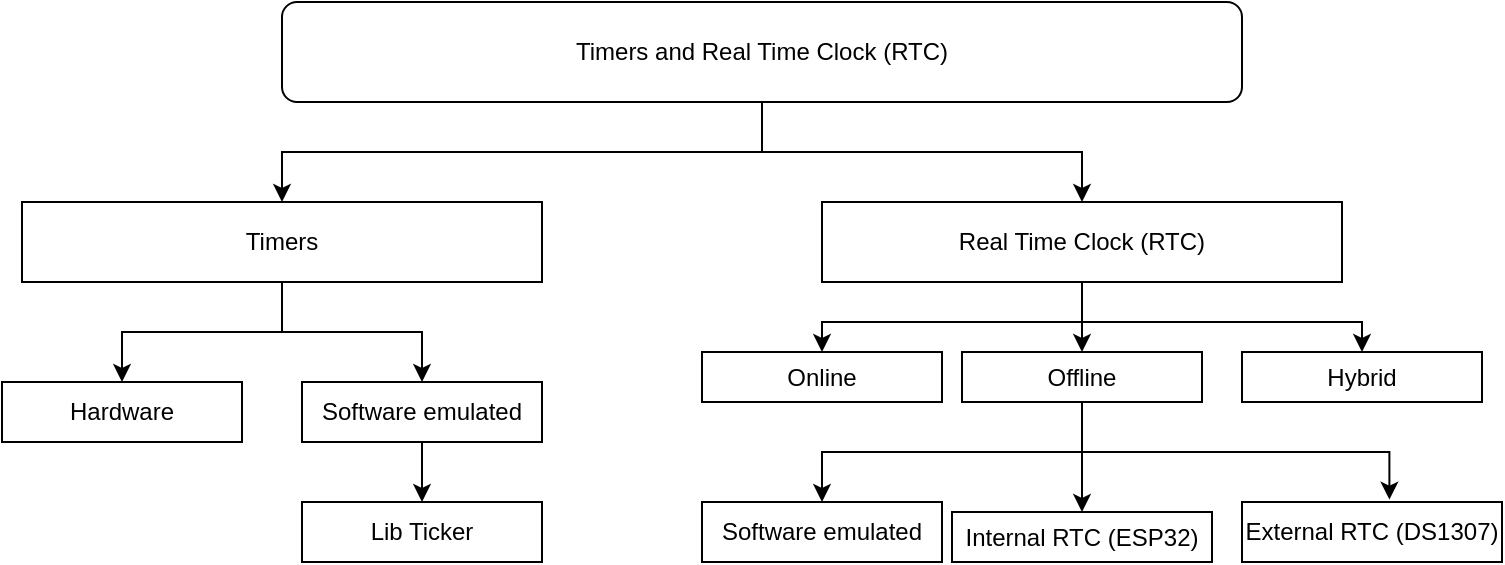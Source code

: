 <mxfile version="12.1.3" pages="1"><diagram id="pipFSkhD6uEadnMeR9Xs" name="Page-1"><mxGraphModel dx="1196" dy="385" grid="1" gridSize="10" guides="1" tooltips="1" connect="1" arrows="1" fold="1" page="1" pageScale="1" pageWidth="827" pageHeight="1169" math="0" shadow="0"><root><mxCell id="0"/><mxCell id="1" parent="0"/><mxCell id="uEw953ok5IIrqe0Qz1KT-3" style="edgeStyle=orthogonalEdgeStyle;rounded=0;orthogonalLoop=1;jettySize=auto;html=1;exitX=0.5;exitY=1;exitDx=0;exitDy=0;" edge="1" parent="1" source="uEw953ok5IIrqe0Qz1KT-1" target="uEw953ok5IIrqe0Qz1KT-2"><mxGeometry relative="1" as="geometry"/></mxCell><mxCell id="uEw953ok5IIrqe0Qz1KT-6" style="edgeStyle=orthogonalEdgeStyle;rounded=0;orthogonalLoop=1;jettySize=auto;html=1;exitX=0.5;exitY=1;exitDx=0;exitDy=0;" edge="1" parent="1" source="uEw953ok5IIrqe0Qz1KT-1" target="uEw953ok5IIrqe0Qz1KT-4"><mxGeometry relative="1" as="geometry"/></mxCell><mxCell id="uEw953ok5IIrqe0Qz1KT-1" value="Timers and Real Time Clock (RTC)" style="rounded=1;whiteSpace=wrap;html=1;" vertex="1" parent="1"><mxGeometry x="210" y="20" width="480" height="50" as="geometry"/></mxCell><mxCell id="uEw953ok5IIrqe0Qz1KT-16" style="edgeStyle=orthogonalEdgeStyle;rounded=0;orthogonalLoop=1;jettySize=auto;html=1;exitX=0.5;exitY=1;exitDx=0;exitDy=0;entryX=0.5;entryY=0;entryDx=0;entryDy=0;" edge="1" parent="1" source="uEw953ok5IIrqe0Qz1KT-2" target="uEw953ok5IIrqe0Qz1KT-13"><mxGeometry relative="1" as="geometry"/></mxCell><mxCell id="uEw953ok5IIrqe0Qz1KT-17" style="edgeStyle=orthogonalEdgeStyle;rounded=0;orthogonalLoop=1;jettySize=auto;html=1;exitX=0.5;exitY=1;exitDx=0;exitDy=0;entryX=0.5;entryY=0;entryDx=0;entryDy=0;" edge="1" parent="1" source="uEw953ok5IIrqe0Qz1KT-2" target="uEw953ok5IIrqe0Qz1KT-14"><mxGeometry relative="1" as="geometry"/></mxCell><mxCell id="uEw953ok5IIrqe0Qz1KT-18" style="edgeStyle=orthogonalEdgeStyle;rounded=0;orthogonalLoop=1;jettySize=auto;html=1;exitX=0.5;exitY=1;exitDx=0;exitDy=0;entryX=0.5;entryY=0;entryDx=0;entryDy=0;" edge="1" parent="1" source="uEw953ok5IIrqe0Qz1KT-2" target="uEw953ok5IIrqe0Qz1KT-15"><mxGeometry relative="1" as="geometry"/></mxCell><mxCell id="uEw953ok5IIrqe0Qz1KT-2" value="Real Time Clock (RTC)" style="rounded=0;whiteSpace=wrap;html=1;" vertex="1" parent="1"><mxGeometry x="480" y="120" width="260" height="40" as="geometry"/></mxCell><mxCell id="uEw953ok5IIrqe0Qz1KT-10" style="edgeStyle=orthogonalEdgeStyle;rounded=0;orthogonalLoop=1;jettySize=auto;html=1;exitX=0.5;exitY=1;exitDx=0;exitDy=0;entryX=0.5;entryY=0;entryDx=0;entryDy=0;" edge="1" parent="1" source="uEw953ok5IIrqe0Qz1KT-4" target="uEw953ok5IIrqe0Qz1KT-7"><mxGeometry relative="1" as="geometry"/></mxCell><mxCell id="uEw953ok5IIrqe0Qz1KT-11" style="edgeStyle=orthogonalEdgeStyle;rounded=0;orthogonalLoop=1;jettySize=auto;html=1;exitX=0.5;exitY=1;exitDx=0;exitDy=0;" edge="1" parent="1" source="uEw953ok5IIrqe0Qz1KT-4" target="uEw953ok5IIrqe0Qz1KT-8"><mxGeometry relative="1" as="geometry"/></mxCell><mxCell id="uEw953ok5IIrqe0Qz1KT-4" value="Timers" style="rounded=0;whiteSpace=wrap;html=1;" vertex="1" parent="1"><mxGeometry x="80" y="120" width="260" height="40" as="geometry"/></mxCell><mxCell id="uEw953ok5IIrqe0Qz1KT-7" value="Hardware" style="rounded=0;whiteSpace=wrap;html=1;" vertex="1" parent="1"><mxGeometry x="70" y="210" width="120" height="30" as="geometry"/></mxCell><mxCell id="uEw953ok5IIrqe0Qz1KT-12" style="edgeStyle=orthogonalEdgeStyle;rounded=0;orthogonalLoop=1;jettySize=auto;html=1;exitX=0.5;exitY=1;exitDx=0;exitDy=0;entryX=0.5;entryY=0;entryDx=0;entryDy=0;" edge="1" parent="1" source="uEw953ok5IIrqe0Qz1KT-8" target="uEw953ok5IIrqe0Qz1KT-9"><mxGeometry relative="1" as="geometry"/></mxCell><mxCell id="uEw953ok5IIrqe0Qz1KT-8" value="Software emulated" style="rounded=0;whiteSpace=wrap;html=1;" vertex="1" parent="1"><mxGeometry x="220" y="210" width="120" height="30" as="geometry"/></mxCell><mxCell id="uEw953ok5IIrqe0Qz1KT-9" value="Lib Ticker" style="rounded=0;whiteSpace=wrap;html=1;" vertex="1" parent="1"><mxGeometry x="220" y="270" width="120" height="30" as="geometry"/></mxCell><mxCell id="uEw953ok5IIrqe0Qz1KT-13" value="Online" style="rounded=0;whiteSpace=wrap;html=1;" vertex="1" parent="1"><mxGeometry x="420" y="195" width="120" height="25" as="geometry"/></mxCell><mxCell id="uEw953ok5IIrqe0Qz1KT-22" style="edgeStyle=orthogonalEdgeStyle;rounded=0;orthogonalLoop=1;jettySize=auto;html=1;exitX=0.5;exitY=1;exitDx=0;exitDy=0;" edge="1" parent="1" source="uEw953ok5IIrqe0Qz1KT-14" target="uEw953ok5IIrqe0Qz1KT-19"><mxGeometry relative="1" as="geometry"/></mxCell><mxCell id="uEw953ok5IIrqe0Qz1KT-23" style="edgeStyle=orthogonalEdgeStyle;rounded=0;orthogonalLoop=1;jettySize=auto;html=1;exitX=0.5;exitY=1;exitDx=0;exitDy=0;entryX=0.567;entryY=-0.04;entryDx=0;entryDy=0;entryPerimeter=0;" edge="1" parent="1" source="uEw953ok5IIrqe0Qz1KT-14" target="uEw953ok5IIrqe0Qz1KT-21"><mxGeometry relative="1" as="geometry"/></mxCell><mxCell id="uEw953ok5IIrqe0Qz1KT-24" style="edgeStyle=orthogonalEdgeStyle;rounded=0;orthogonalLoop=1;jettySize=auto;html=1;entryX=0.5;entryY=0;entryDx=0;entryDy=0;" edge="1" parent="1" source="uEw953ok5IIrqe0Qz1KT-14" target="uEw953ok5IIrqe0Qz1KT-20"><mxGeometry relative="1" as="geometry"/></mxCell><mxCell id="uEw953ok5IIrqe0Qz1KT-14" value="Offline" style="rounded=0;whiteSpace=wrap;html=1;" vertex="1" parent="1"><mxGeometry x="550" y="195" width="120" height="25" as="geometry"/></mxCell><mxCell id="uEw953ok5IIrqe0Qz1KT-15" value="Hybrid" style="rounded=0;whiteSpace=wrap;html=1;" vertex="1" parent="1"><mxGeometry x="690" y="195" width="120" height="25" as="geometry"/></mxCell><mxCell id="uEw953ok5IIrqe0Qz1KT-19" value="Software emulated" style="rounded=0;whiteSpace=wrap;html=1;" vertex="1" parent="1"><mxGeometry x="420" y="270" width="120" height="30" as="geometry"/></mxCell><mxCell id="uEw953ok5IIrqe0Qz1KT-20" value="Internal RTC (ESP32)" style="rounded=0;whiteSpace=wrap;html=1;" vertex="1" parent="1"><mxGeometry x="545" y="275" width="130" height="25" as="geometry"/></mxCell><mxCell id="uEw953ok5IIrqe0Qz1KT-21" value="External RTC (DS1307)" style="rounded=0;whiteSpace=wrap;html=1;" vertex="1" parent="1"><mxGeometry x="690" y="270" width="130" height="30" as="geometry"/></mxCell></root></mxGraphModel></diagram></mxfile>